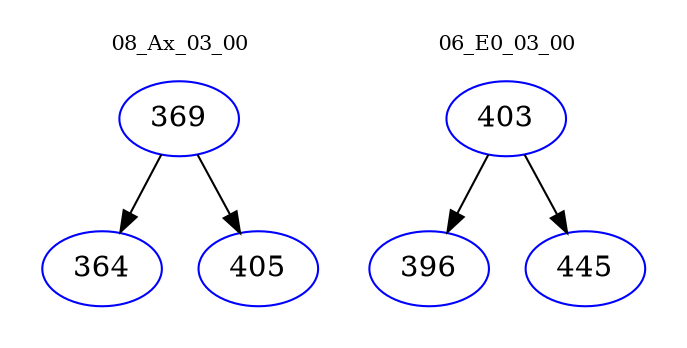 digraph{
subgraph cluster_0 {
color = white
label = "08_Ax_03_00";
fontsize=10;
T0_369 [label="369", color="blue"]
T0_369 -> T0_364 [color="black"]
T0_364 [label="364", color="blue"]
T0_369 -> T0_405 [color="black"]
T0_405 [label="405", color="blue"]
}
subgraph cluster_1 {
color = white
label = "06_E0_03_00";
fontsize=10;
T1_403 [label="403", color="blue"]
T1_403 -> T1_396 [color="black"]
T1_396 [label="396", color="blue"]
T1_403 -> T1_445 [color="black"]
T1_445 [label="445", color="blue"]
}
}
